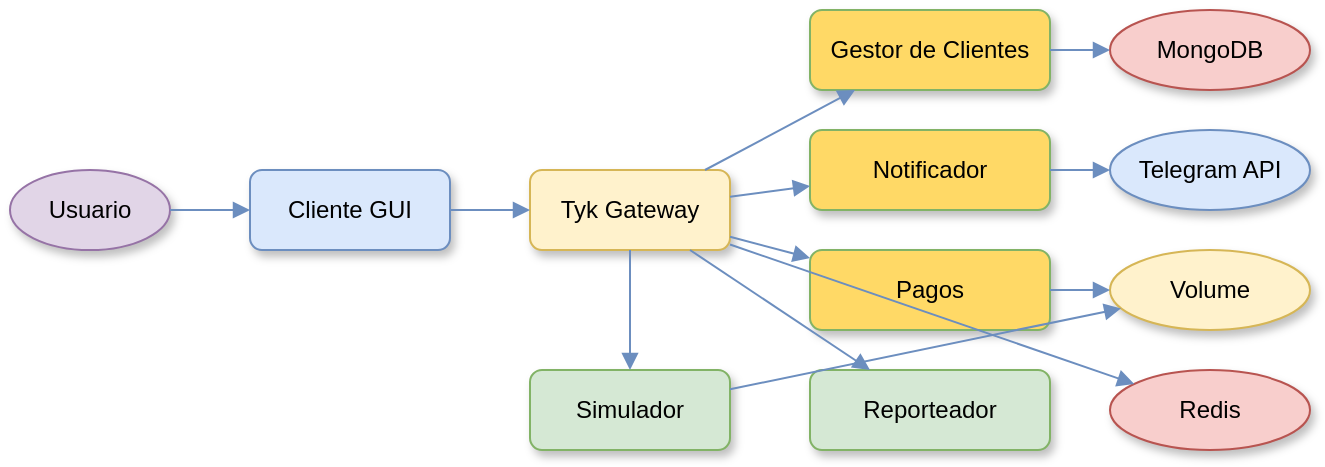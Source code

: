 <mxfile pages="3">
    <diagram id="context" name="Contexto">
        <mxGraphModel dx="2200" dy="940" grid="1" gridSize="10" guides="1" tooltips="1" connect="1" arrows="1" fold="1" page="1" pageScale="1" pageWidth="827" pageHeight="1169" math="0" shadow="0">
            <root>
                <mxCell id="0"/>
                <mxCell id="1" parent="0"/>
                <mxCell id="2" value="Usuario" style="ellipse;whiteSpace=wrap;html=1;fillColor=#e1d5e7;strokeColor=#9673a6;shadow=1;fontSize=12;" parent="1" vertex="1">
                    <mxGeometry x="70" y="240" width="80" height="40" as="geometry"/>
                </mxCell>
                <mxCell id="3" value="Cliente GUI" style="rounded=1;whiteSpace=wrap;html=1;fillColor=#dae8fc;strokeColor=#6c8ebf;shadow=1;fontSize=12;" parent="1" vertex="1">
                    <mxGeometry x="190" y="240" width="100" height="40" as="geometry"/>
                </mxCell>
                <mxCell id="4" value="Tyk Gateway" style="rounded=1;whiteSpace=wrap;html=1;fillColor=#fff2cc;strokeColor=#d6b656;shadow=1;fontSize=12;" parent="1" vertex="1">
                    <mxGeometry x="330" y="240" width="100" height="40" as="geometry"/>
                </mxCell>
                <mxCell id="5" value="Gestor de Clientes" style="rounded=1;whiteSpace=wrap;html=1;fillColor=#FFD966;strokeColor=#82b366;shadow=1;fontSize=12;" parent="1" vertex="1">
                    <mxGeometry x="470" y="160" width="120" height="40" as="geometry"/>
                </mxCell>
                <mxCell id="6" value="Notificador" style="rounded=1;whiteSpace=wrap;html=1;fillColor=#FFD966;strokeColor=#82b366;shadow=1;fontSize=12;" parent="1" vertex="1">
                    <mxGeometry x="470" y="220" width="120" height="40" as="geometry"/>
                </mxCell>
                <mxCell id="7" value="Pagos" style="rounded=1;whiteSpace=wrap;html=1;fillColor=#FFD966;strokeColor=#82b366;shadow=1;fontSize=12;" parent="1" vertex="1">
                    <mxGeometry x="470" y="280" width="120" height="40" as="geometry"/>
                </mxCell>
                <mxCell id="8" value="Reporteador" style="rounded=1;whiteSpace=wrap;html=1;fillColor=#d5e8d4;strokeColor=#82b366;shadow=1;fontSize=12;" parent="1" vertex="1">
                    <mxGeometry x="470" y="340" width="120" height="40" as="geometry"/>
                </mxCell>
                <mxCell id="9" value="Simulador" style="rounded=1;whiteSpace=wrap;html=1;fillColor=#d5e8d4;strokeColor=#82b366;shadow=1;fontSize=12;" parent="1" vertex="1">
                    <mxGeometry x="330" y="340" width="100" height="40" as="geometry"/>
                </mxCell>
                <mxCell id="10" value="Telegram API" style="ellipse;whiteSpace=wrap;html=1;fillColor=#dae8fc;strokeColor=#6c8ebf;shadow=1;fontSize=12;" parent="1" vertex="1">
                    <mxGeometry x="620" y="220" width="100" height="40" as="geometry"/>
                </mxCell>
                <mxCell id="11" value="MongoDB" style="ellipse;whiteSpace=wrap;html=1;fillColor=#f8cecc;strokeColor=#b85450;shadow=1;fontSize=12;" parent="1" vertex="1">
                    <mxGeometry x="620" y="160" width="100" height="40" as="geometry"/>
                </mxCell>
                <mxCell id="12" value="Volume" style="ellipse;whiteSpace=wrap;html=1;fillColor=#fff2cc;strokeColor=#d6b656;shadow=1;fontSize=12;" parent="1" vertex="1">
                    <mxGeometry x="620" y="280" width="100" height="40" as="geometry"/>
                </mxCell>
                <mxCell id="13" value="Redis" style="ellipse;whiteSpace=wrap;html=1;fillColor=#f8cecc;strokeColor=#b85450;shadow=1;fontSize=12;" parent="1" vertex="1">
                    <mxGeometry x="620" y="340" width="100" height="40" as="geometry"/>
                </mxCell>
                <mxCell id="14" style="endArrow=block;html=1;strokeColor=#6c8ebf;" parent="1" source="2" target="3" edge="1">
                    <mxGeometry relative="1" as="geometry"/>
                </mxCell>
                <mxCell id="15" style="endArrow=block;html=1;strokeColor=#6c8ebf;" parent="1" source="3" target="4" edge="1">
                    <mxGeometry relative="1" as="geometry"/>
                </mxCell>
                <mxCell id="16" style="endArrow=block;html=1;strokeColor=#6c8ebf;" parent="1" source="4" target="5" edge="1">
                    <mxGeometry relative="1" as="geometry"/>
                </mxCell>
                <mxCell id="17" style="endArrow=block;html=1;strokeColor=#6c8ebf;" parent="1" source="4" target="6" edge="1">
                    <mxGeometry relative="1" as="geometry"/>
                </mxCell>
                <mxCell id="18" style="endArrow=block;html=1;strokeColor=#6c8ebf;" parent="1" source="4" target="7" edge="1">
                    <mxGeometry relative="1" as="geometry"/>
                </mxCell>
                <mxCell id="19" style="endArrow=block;html=1;strokeColor=#6c8ebf;" parent="1" source="4" target="8" edge="1">
                    <mxGeometry relative="1" as="geometry"/>
                </mxCell>
                <mxCell id="20" style="endArrow=block;html=1;strokeColor=#6c8ebf;" parent="1" source="4" target="9" edge="1">
                    <mxGeometry relative="1" as="geometry"/>
                </mxCell>
                <mxCell id="21" style="endArrow=block;html=1;strokeColor=#6c8ebf;" parent="1" source="6" target="10" edge="1">
                    <mxGeometry relative="1" as="geometry"/>
                </mxCell>
                <mxCell id="22" style="endArrow=block;html=1;strokeColor=#6c8ebf;" parent="1" source="5" target="11" edge="1">
                    <mxGeometry relative="1" as="geometry"/>
                </mxCell>
                <mxCell id="23" style="endArrow=block;html=1;strokeColor=#6c8ebf;" parent="1" source="9" target="12" edge="1">
                    <mxGeometry relative="1" as="geometry"/>
                </mxCell>
                <mxCell id="24" style="endArrow=block;html=1;strokeColor=#6c8ebf;" parent="1" source="7" target="12" edge="1">
                    <mxGeometry relative="1" as="geometry"/>
                </mxCell>
                <mxCell id="25" style="endArrow=block;html=1;strokeColor=#6c8ebf;" parent="1" source="4" target="13" edge="1">
                    <mxGeometry relative="1" as="geometry"/>
                </mxCell>
            </root>
        </mxGraphModel>
    </diagram>
    <diagram id="modules" name="Vista de Módulos">
        <mxGraphModel dx="2200" dy="940" grid="1" gridSize="10" guides="1" tooltips="1" connect="1" arrows="1" fold="1" page="1" pageScale="1" pageWidth="827" pageHeight="1169" math="0" shadow="0">
            <root>
                <mxCell id="0"/>
                <mxCell id="1" parent="0"/>
                <mxCell id="30" value="Tyk Gateway" style="rounded=1;whiteSpace=wrap;html=1;fillColor=#fff2cc;strokeColor=#d6b656;shadow=1;fontSize=12;" parent="1" vertex="1">
                    <mxGeometry x="80" y="80" width="120" height="50" as="geometry"/>
                </mxCell>
                <mxCell id="31" value="Gestor de Clientes" style="rounded=1;whiteSpace=wrap;html=1;fillColor=#FFD966;strokeColor=#82b366;shadow=1;fontSize=12;" parent="1" vertex="1">
                    <mxGeometry x="250" y="40" width="150" height="50" as="geometry"/>
                </mxCell>
                <mxCell id="32" value="Notificador" style="rounded=1;whiteSpace=wrap;html=1;fillColor=#FFD966;strokeColor=#82b366;shadow=1;fontSize=12;" parent="1" vertex="1">
                    <mxGeometry x="250" y="100" width="150" height="50" as="geometry"/>
                </mxCell>
                <mxCell id="33" value="Pagos" style="rounded=1;whiteSpace=wrap;html=1;fillColor=#FFD966;strokeColor=#82b366;shadow=1;fontSize=12;" parent="1" vertex="1">
                    <mxGeometry x="250" y="160" width="150" height="50" as="geometry"/>
                </mxCell>
                <mxCell id="34" value="Reporteador" style="rounded=1;whiteSpace=wrap;html=1;fillColor=#d5e8d4;strokeColor=#82b366;shadow=1;fontSize=12;" parent="1" vertex="1">
                    <mxGeometry x="250" y="220" width="150" height="50" as="geometry"/>
                </mxCell>
                <mxCell id="35" value="Simulador" style="rounded=1;whiteSpace=wrap;html=1;fillColor=#d5e8d4;strokeColor=#82b366;shadow=1;fontSize=12;" parent="1" vertex="1">
                    <mxGeometry x="250" y="280" width="150" height="50" as="geometry"/>
                </mxCell>
                <mxCell id="36" value="MongoDB" style="ellipse;whiteSpace=wrap;html=1;fillColor=#f8cecc;strokeColor=#b85450;shadow=1;fontSize=12;" parent="1" vertex="1">
                    <mxGeometry x="450" y="40" width="100" height="40" as="geometry"/>
                </mxCell>
                <mxCell id="37" value="Redis" style="ellipse;whiteSpace=wrap;html=1;fillColor=#f8cecc;strokeColor=#b85450;shadow=1;fontSize=12;" parent="1" vertex="1">
                    <mxGeometry x="450" y="100" width="100" height="40" as="geometry"/>
                </mxCell>
                <mxCell id="38" value="Volume" style="ellipse;whiteSpace=wrap;html=1;fillColor=#fff2cc;strokeColor=#d6b656;shadow=1;fontSize=12;" parent="1" vertex="1">
                    <mxGeometry x="450" y="160" width="100" height="40" as="geometry"/>
                </mxCell>
                <mxCell id="39" style="endArrow=block;html=1;strokeColor=#6c8ebf;" parent="1" source="30" target="31" edge="1">
                    <mxGeometry relative="1" as="geometry"/>
                </mxCell>
                <mxCell id="40" style="endArrow=block;html=1;strokeColor=#6c8ebf;" parent="1" source="30" target="32" edge="1">
                    <mxGeometry relative="1" as="geometry"/>
                </mxCell>
                <mxCell id="41" style="endArrow=block;html=1;strokeColor=#6c8ebf;" parent="1" source="30" target="33" edge="1">
                    <mxGeometry relative="1" as="geometry"/>
                </mxCell>
                <mxCell id="42" style="endArrow=block;html=1;strokeColor=#6c8ebf;" parent="1" source="30" target="34" edge="1">
                    <mxGeometry relative="1" as="geometry"/>
                </mxCell>
                <mxCell id="43" style="endArrow=block;html=1;strokeColor=#6c8ebf;" parent="1" source="30" target="35" edge="1">
                    <mxGeometry relative="1" as="geometry"/>
                </mxCell>
                <mxCell id="44" style="endArrow=block;html=1;strokeColor=#6c8ebf;" parent="1" source="31" target="36" edge="1">
                    <mxGeometry relative="1" as="geometry"/>
                </mxCell>
                <mxCell id="45" style="endArrow=block;html=1;strokeColor=#6c8ebf;" parent="1" source="30" target="37" edge="1">
                    <mxGeometry relative="1" as="geometry"/>
                </mxCell>
                <mxCell id="46" style="endArrow=block;html=1;strokeColor=#6c8ebf;" parent="1" source="33" target="38" edge="1">
                    <mxGeometry relative="1" as="geometry"/>
                </mxCell>
            </root>
        </mxGraphModel>
    </diagram>
    <diagram id="tyk" name="Elementos Tyk">
        <mxGraphModel dx="2200" dy="940" grid="1" gridSize="10" guides="1" tooltips="1" connect="1" arrows="1" fold="1" page="1" pageScale="1" pageWidth="827" pageHeight="1169" math="0" shadow="0">
            <root>
                <mxCell id="0"/>
                <mxCell id="1" parent="0"/>
                <mxCell id="50" value="Tyk Gateway" style="rounded=1;whiteSpace=wrap;html=1;fillColor=#fff2cc;strokeColor=#d6b656;shadow=1;fontSize=12;" parent="1" vertex="1">
                    <mxGeometry x="200" y="120" width="130" height="50" as="geometry"/>
                </mxCell>
                <mxCell id="51" value="tyk.standalone.conf" style="rounded=1;whiteSpace=wrap;html=1;fillColor=#e1d5e7;strokeColor=#9673a6;shadow=1;fontSize=12;" parent="1" vertex="1">
                    <mxGeometry x="370" y="70" width="150" height="40" as="geometry"/>
                </mxCell>
                <mxCell id="52" value="tyk-redis" style="ellipse;whiteSpace=wrap;html=1;fillColor=#f8cecc;strokeColor=#b85450;shadow=1;fontSize=12;" parent="1" vertex="1">
                    <mxGeometry x="370" y="130" width="100" height="40" as="geometry"/>
                </mxCell>
                <mxCell id="53" value="Apps" style="rounded=1;whiteSpace=wrap;html=1;fillColor=#e1d5e7;strokeColor=#9673a6;shadow=1;fontSize=12;" parent="1" vertex="1">
                    <mxGeometry x="370" y="190" width="150" height="40" as="geometry"/>
                </mxCell>
                <mxCell id="54" value="keyless-gestor-clientes.json" style="rounded=1;whiteSpace=wrap;html=1;fillColor=#ffffff;strokeColor=#666666;shadow=1;fontSize=12;" parent="1" vertex="1">
                    <mxGeometry x="550" y="190" width="170" height="40" as="geometry"/>
                </mxCell>
                <mxCell id="55" value="keyless-notificador.json" style="rounded=1;whiteSpace=wrap;html=1;fillColor=#ffffff;strokeColor=#666666;shadow=1;fontSize=12;" parent="1" vertex="1">
                    <mxGeometry x="550" y="240" width="170" height="40" as="geometry"/>
                </mxCell>
                <mxCell id="56" value="keyless-pagos.json" style="rounded=1;whiteSpace=wrap;html=1;fillColor=#ffffff;strokeColor=#666666;shadow=1;fontSize=12;" parent="1" vertex="1">
                    <mxGeometry x="550" y="290" width="170" height="40" as="geometry"/>
                </mxCell>
                <mxCell id="57" value="keyless-reporteador.json" style="rounded=1;whiteSpace=wrap;html=1;fillColor=#ffffff;strokeColor=#666666;shadow=1;fontSize=12;" parent="1" vertex="1">
                    <mxGeometry x="550" y="340" width="170" height="40" as="geometry"/>
                </mxCell>
                <mxCell id="58" style="endArrow=block;html=1;strokeColor=#6c8ebf;" parent="1" source="50" target="51" edge="1">
                    <mxGeometry relative="1" as="geometry"/>
                </mxCell>
                <mxCell id="59" style="endArrow=block;html=1;strokeColor=#6c8ebf;" parent="1" source="50" target="52" edge="1">
                    <mxGeometry relative="1" as="geometry"/>
                </mxCell>
                <mxCell id="60" style="endArrow=block;html=1;strokeColor=#6c8ebf;" parent="1" source="50" target="53" edge="1">
                    <mxGeometry relative="1" as="geometry"/>
                </mxCell>
                <mxCell id="61" style="endArrow=block;html=1;strokeColor=#6c8ebf;" parent="1" source="53" target="54" edge="1">
                    <mxGeometry relative="1" as="geometry"/>
                </mxCell>
                <mxCell id="62" style="endArrow=block;html=1;strokeColor=#6c8ebf;" parent="1" source="53" target="55" edge="1">
                    <mxGeometry relative="1" as="geometry"/>
                </mxCell>
                <mxCell id="63" style="endArrow=block;html=1;strokeColor=#6c8ebf;" parent="1" source="53" target="56" edge="1">
                    <mxGeometry relative="1" as="geometry"/>
                </mxCell>
                <mxCell id="64" style="endArrow=block;html=1;strokeColor=#6c8ebf;" parent="1" source="53" target="57" edge="1">
                    <mxGeometry relative="1" as="geometry"/>
                </mxCell>
            </root>
        </mxGraphModel>
    </diagram>
</mxfile>